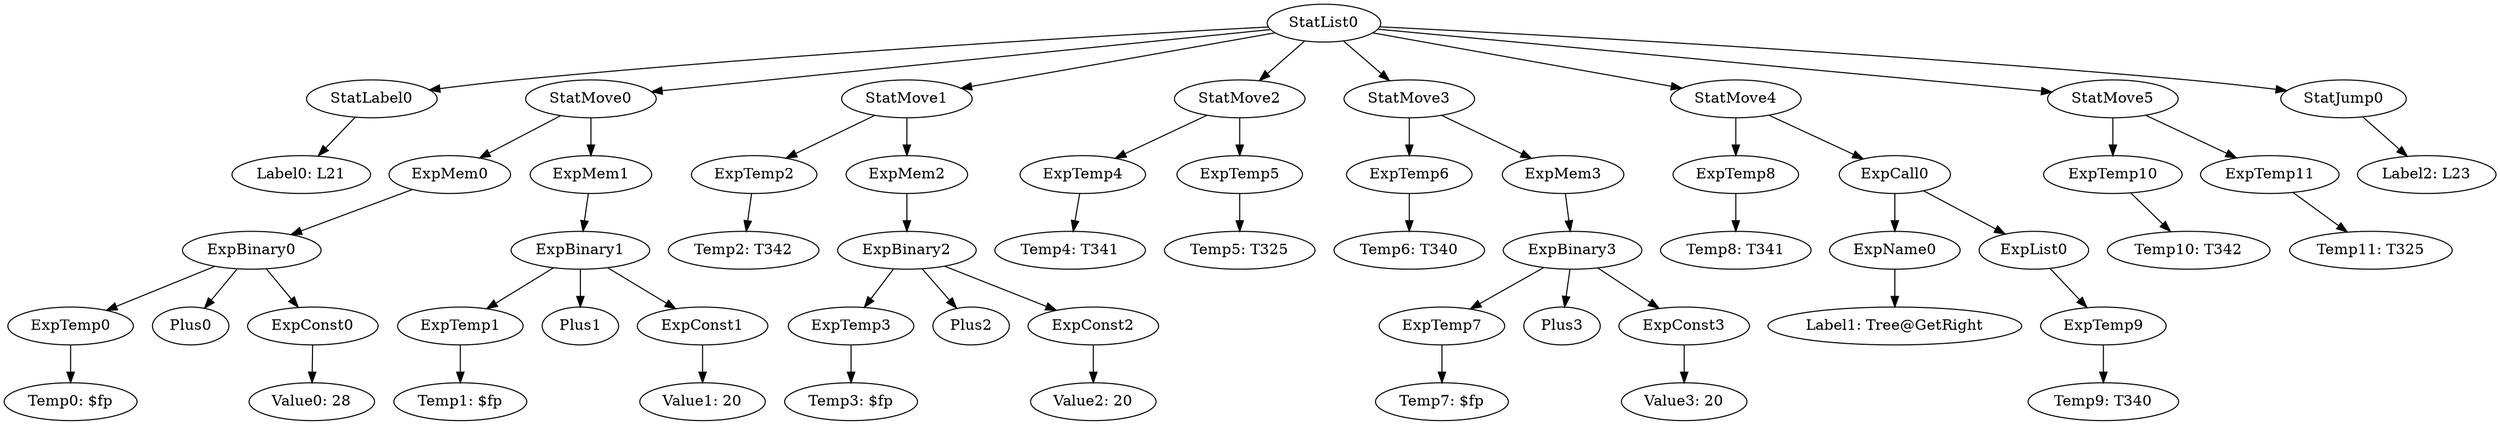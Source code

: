 digraph {
	ordering = out;
	ExpList0 -> ExpTemp9;
	ExpTemp9 -> "Temp9: T340";
	ExpName0 -> "Label1: Tree@GetRight";
	ExpMem3 -> ExpBinary3;
	ExpConst3 -> "Value3: 20";
	ExpBinary3 -> ExpTemp7;
	ExpBinary3 -> Plus3;
	ExpBinary3 -> ExpConst3;
	StatMove5 -> ExpTemp10;
	StatMove5 -> ExpTemp11;
	ExpConst1 -> "Value1: 20";
	ExpTemp8 -> "Temp8: T341";
	StatMove1 -> ExpTemp2;
	StatMove1 -> ExpMem2;
	ExpBinary1 -> ExpTemp1;
	ExpBinary1 -> Plus1;
	ExpBinary1 -> ExpConst1;
	StatMove4 -> ExpTemp8;
	StatMove4 -> ExpCall0;
	ExpMem0 -> ExpBinary0;
	ExpConst0 -> "Value0: 28";
	ExpMem1 -> ExpBinary1;
	StatLabel0 -> "Label0: L21";
	StatList0 -> StatLabel0;
	StatList0 -> StatMove0;
	StatList0 -> StatMove1;
	StatList0 -> StatMove2;
	StatList0 -> StatMove3;
	StatList0 -> StatMove4;
	StatList0 -> StatMove5;
	StatList0 -> StatJump0;
	ExpTemp0 -> "Temp0: $fp";
	StatJump0 -> "Label2: L23";
	ExpCall0 -> ExpName0;
	ExpCall0 -> ExpList0;
	ExpMem2 -> ExpBinary2;
	StatMove0 -> ExpMem0;
	StatMove0 -> ExpMem1;
	ExpBinary0 -> ExpTemp0;
	ExpBinary0 -> Plus0;
	ExpBinary0 -> ExpConst0;
	ExpTemp10 -> "Temp10: T342";
	ExpTemp2 -> "Temp2: T342";
	StatMove2 -> ExpTemp4;
	StatMove2 -> ExpTemp5;
	ExpTemp3 -> "Temp3: $fp";
	ExpBinary2 -> ExpTemp3;
	ExpBinary2 -> Plus2;
	ExpBinary2 -> ExpConst2;
	ExpTemp7 -> "Temp7: $fp";
	ExpTemp4 -> "Temp4: T341";
	ExpConst2 -> "Value2: 20";
	ExpTemp6 -> "Temp6: T340";
	ExpTemp1 -> "Temp1: $fp";
	ExpTemp5 -> "Temp5: T325";
	ExpTemp11 -> "Temp11: T325";
	StatMove3 -> ExpTemp6;
	StatMove3 -> ExpMem3;
}

